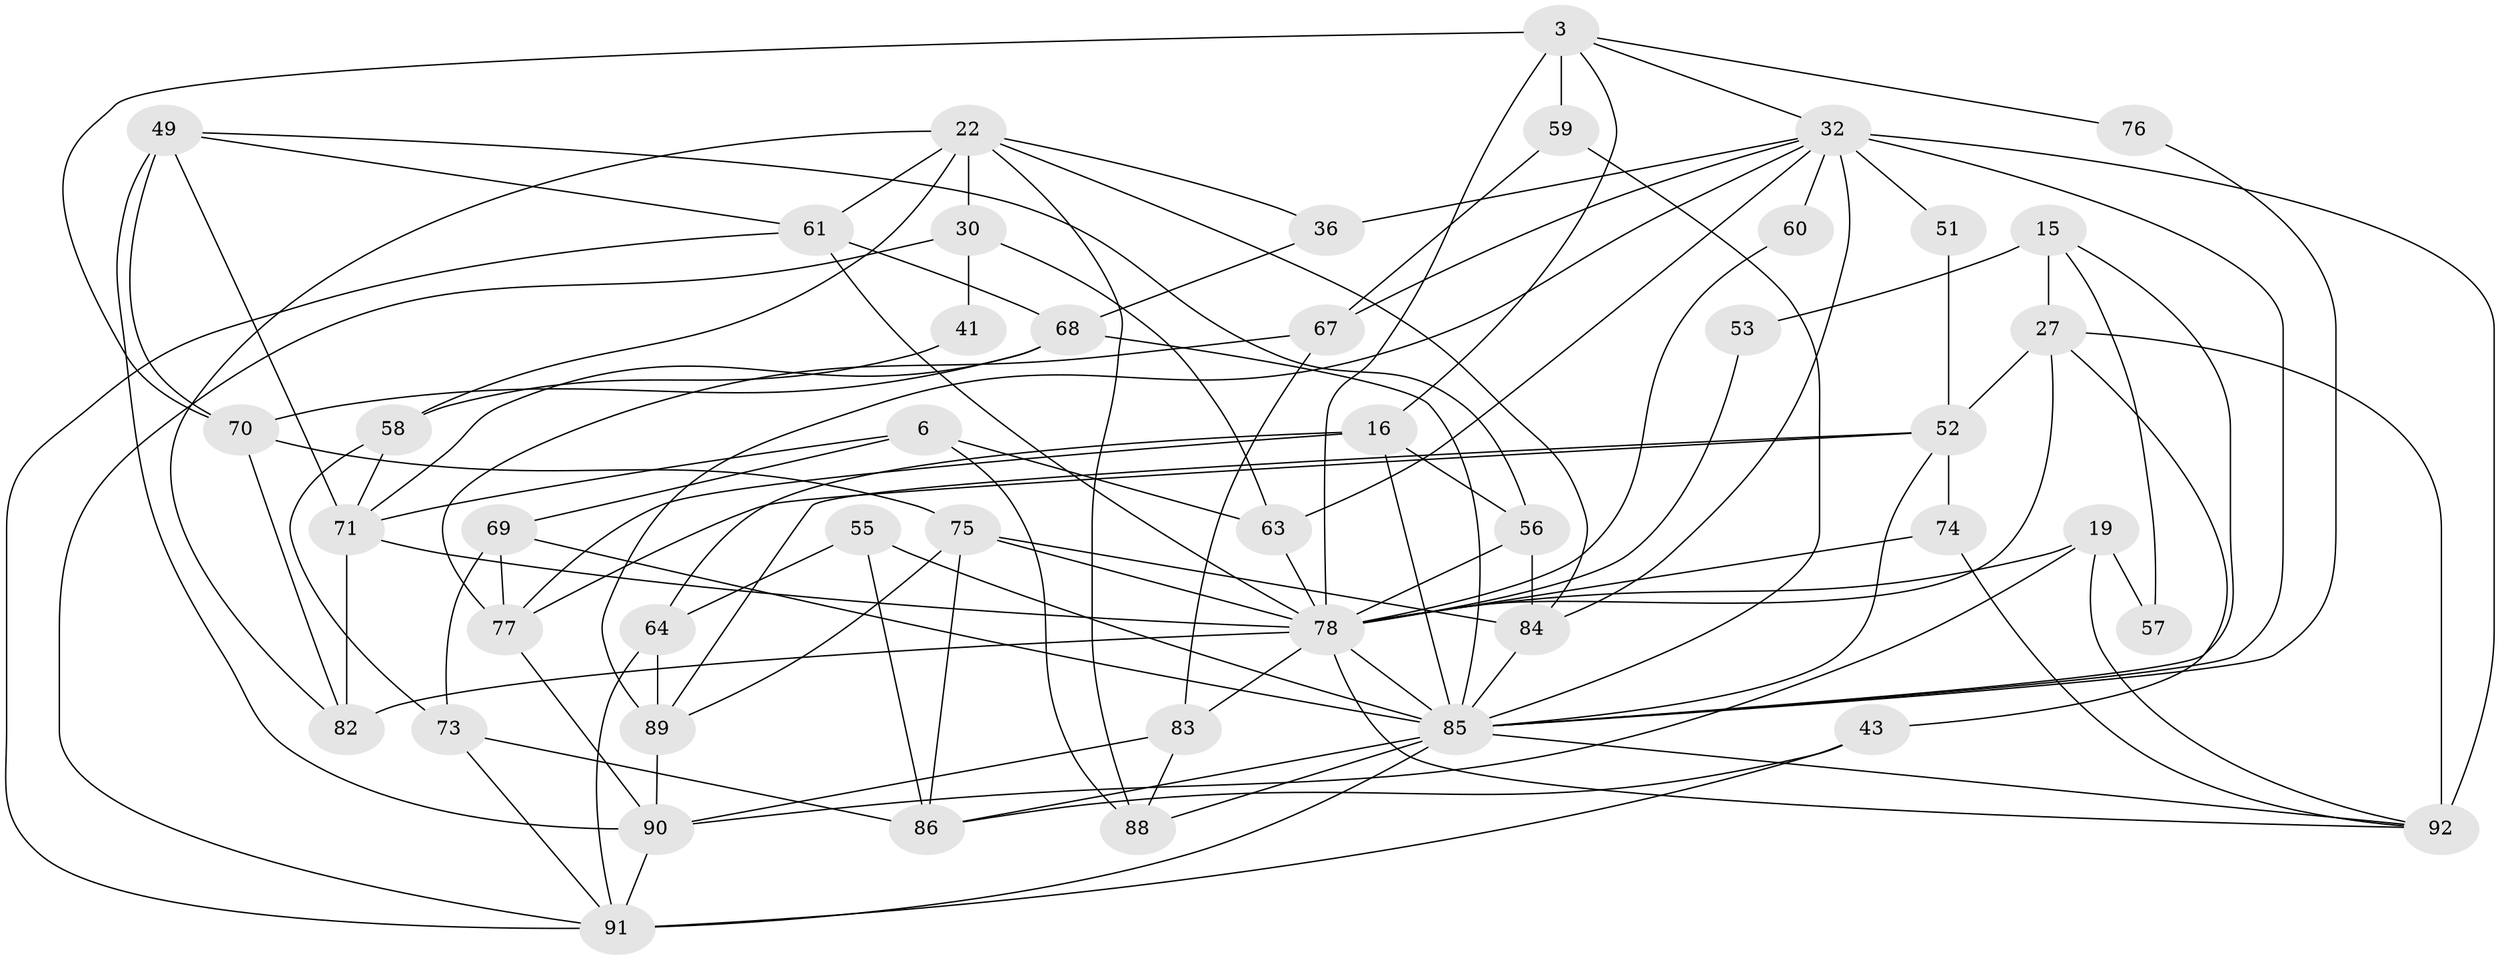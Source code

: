 // original degree distribution, {3: 0.2717391304347826, 5: 0.1956521739130435, 7: 0.010869565217391304, 4: 0.31521739130434784, 6: 0.09782608695652174, 2: 0.09782608695652174, 8: 0.010869565217391304}
// Generated by graph-tools (version 1.1) at 2025/53/03/04/25 21:53:23]
// undirected, 46 vertices, 111 edges
graph export_dot {
graph [start="1"]
  node [color=gray90,style=filled];
  3;
  6;
  15;
  16;
  19;
  22 [super="+5"];
  27 [super="+23"];
  30;
  32 [super="+1+21"];
  36;
  41;
  43;
  49 [super="+44"];
  51;
  52 [super="+11"];
  53 [super="+35"];
  55 [super="+28"];
  56;
  57;
  58 [super="+34"];
  59 [super="+13"];
  60;
  61 [super="+39"];
  63;
  64;
  67;
  68 [super="+25+20"];
  69;
  70 [super="+31+46"];
  71 [super="+45+66"];
  73;
  74;
  75 [super="+54"];
  76;
  77 [super="+40"];
  78 [super="+24+65+72"];
  82 [super="+18"];
  83;
  84 [super="+79"];
  85 [super="+2+29+81"];
  86 [super="+50"];
  88;
  89 [super="+48"];
  90;
  91 [super="+80"];
  92 [super="+8+87"];
  3 -- 16;
  3 -- 59 [weight=2];
  3 -- 70;
  3 -- 76;
  3 -- 32;
  3 -- 78;
  6 -- 63;
  6 -- 88;
  6 -- 69;
  6 -- 71;
  15 -- 27 [weight=2];
  15 -- 53 [weight=2];
  15 -- 57;
  15 -- 85;
  16 -- 77;
  16 -- 56;
  16 -- 64;
  16 -- 85;
  19 -- 90;
  19 -- 57;
  19 -- 92;
  19 -- 78;
  22 -- 30 [weight=2];
  22 -- 36;
  22 -- 82;
  22 -- 61;
  22 -- 84;
  22 -- 88;
  22 -- 58;
  27 -- 52 [weight=2];
  27 -- 43;
  27 -- 92 [weight=2];
  27 -- 78;
  30 -- 41;
  30 -- 63;
  30 -- 91;
  32 -- 36 [weight=2];
  32 -- 60;
  32 -- 92 [weight=3];
  32 -- 67;
  32 -- 51;
  32 -- 63;
  32 -- 85 [weight=2];
  32 -- 84;
  32 -- 89;
  36 -- 68;
  41 -- 58;
  43 -- 86;
  43 -- 91;
  49 -- 61;
  49 -- 71;
  49 -- 56;
  49 -- 90;
  49 -- 70;
  51 -- 52;
  52 -- 77;
  52 -- 74;
  52 -- 85;
  52 -- 89;
  53 -- 78 [weight=2];
  55 -- 64;
  55 -- 86 [weight=2];
  55 -- 85 [weight=2];
  56 -- 84;
  56 -- 78;
  58 -- 71 [weight=2];
  58 -- 73;
  59 -- 67;
  59 -- 85;
  60 -- 78;
  61 -- 91;
  61 -- 78 [weight=2];
  61 -- 68 [weight=2];
  63 -- 78;
  64 -- 91;
  64 -- 89;
  67 -- 83;
  67 -- 77;
  68 -- 71 [weight=2];
  68 -- 85 [weight=3];
  68 -- 70;
  69 -- 73;
  69 -- 77;
  69 -- 85;
  70 -- 82;
  70 -- 75;
  71 -- 82 [weight=2];
  71 -- 78 [weight=2];
  73 -- 91;
  73 -- 86;
  74 -- 78;
  74 -- 92;
  75 -- 84;
  75 -- 89;
  75 -- 78;
  75 -- 86;
  76 -- 85;
  77 -- 90 [weight=2];
  78 -- 82;
  78 -- 85 [weight=3];
  78 -- 83;
  78 -- 92;
  83 -- 90;
  83 -- 88;
  84 -- 85 [weight=2];
  85 -- 88;
  85 -- 92;
  85 -- 86;
  85 -- 91;
  89 -- 90;
  90 -- 91 [weight=2];
}
